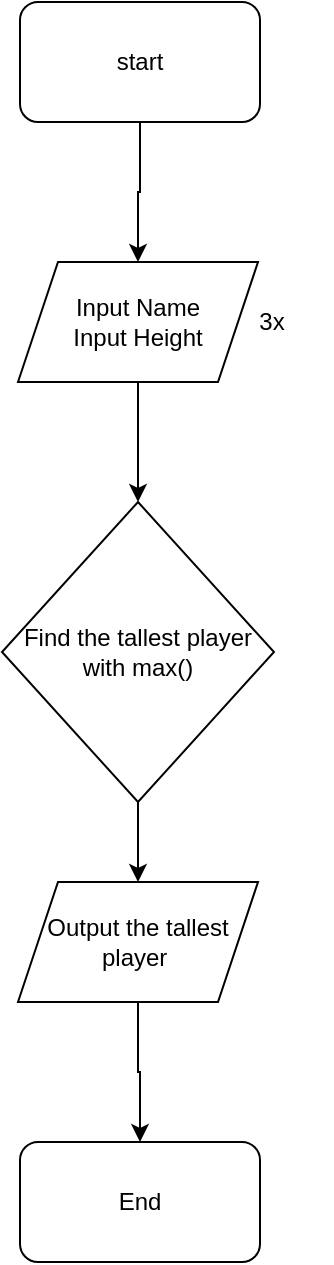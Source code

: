 <mxfile version="24.7.14">
  <diagram name="Страница-1" id="S0mMQqyAMBiGDCo-rot-">
    <mxGraphModel dx="1105" dy="635" grid="1" gridSize="10" guides="1" tooltips="1" connect="1" arrows="1" fold="1" page="1" pageScale="1" pageWidth="827" pageHeight="1169" math="0" shadow="0">
      <root>
        <mxCell id="0" />
        <mxCell id="1" parent="0" />
        <mxCell id="WpeUTH4BJ5jOMlnelxDK-50" style="edgeStyle=orthogonalEdgeStyle;rounded=0;orthogonalLoop=1;jettySize=auto;html=1;" edge="1" parent="1" source="WpeUTH4BJ5jOMlnelxDK-46" target="WpeUTH4BJ5jOMlnelxDK-48">
          <mxGeometry relative="1" as="geometry" />
        </mxCell>
        <mxCell id="WpeUTH4BJ5jOMlnelxDK-46" value="start" style="rounded=1;whiteSpace=wrap;html=1;" vertex="1" parent="1">
          <mxGeometry x="354" y="50" width="120" height="60" as="geometry" />
        </mxCell>
        <mxCell id="WpeUTH4BJ5jOMlnelxDK-53" style="edgeStyle=orthogonalEdgeStyle;rounded=0;orthogonalLoop=1;jettySize=auto;html=1;entryX=0.5;entryY=0;entryDx=0;entryDy=0;" edge="1" parent="1" source="WpeUTH4BJ5jOMlnelxDK-48" target="WpeUTH4BJ5jOMlnelxDK-52">
          <mxGeometry relative="1" as="geometry" />
        </mxCell>
        <mxCell id="WpeUTH4BJ5jOMlnelxDK-48" value="Input Name&lt;div&gt;Input Height&lt;/div&gt;" style="shape=parallelogram;perimeter=parallelogramPerimeter;whiteSpace=wrap;html=1;fixedSize=1;" vertex="1" parent="1">
          <mxGeometry x="353" y="180" width="120" height="60" as="geometry" />
        </mxCell>
        <mxCell id="WpeUTH4BJ5jOMlnelxDK-51" value="3x" style="text;html=1;align=center;verticalAlign=middle;whiteSpace=wrap;rounded=0;" vertex="1" parent="1">
          <mxGeometry x="450" y="195" width="60" height="30" as="geometry" />
        </mxCell>
        <mxCell id="WpeUTH4BJ5jOMlnelxDK-55" style="edgeStyle=orthogonalEdgeStyle;rounded=0;orthogonalLoop=1;jettySize=auto;html=1;" edge="1" parent="1" source="WpeUTH4BJ5jOMlnelxDK-52" target="WpeUTH4BJ5jOMlnelxDK-54">
          <mxGeometry relative="1" as="geometry" />
        </mxCell>
        <mxCell id="WpeUTH4BJ5jOMlnelxDK-52" value="Find the tallest player with max()" style="rhombus;whiteSpace=wrap;html=1;" vertex="1" parent="1">
          <mxGeometry x="345" y="300" width="136" height="150" as="geometry" />
        </mxCell>
        <mxCell id="WpeUTH4BJ5jOMlnelxDK-58" style="edgeStyle=orthogonalEdgeStyle;rounded=0;orthogonalLoop=1;jettySize=auto;html=1;" edge="1" parent="1" source="WpeUTH4BJ5jOMlnelxDK-54" target="WpeUTH4BJ5jOMlnelxDK-56">
          <mxGeometry relative="1" as="geometry" />
        </mxCell>
        <mxCell id="WpeUTH4BJ5jOMlnelxDK-54" value="Output the tallest player&amp;nbsp;" style="shape=parallelogram;perimeter=parallelogramPerimeter;whiteSpace=wrap;html=1;fixedSize=1;" vertex="1" parent="1">
          <mxGeometry x="353" y="490" width="120" height="60" as="geometry" />
        </mxCell>
        <mxCell id="WpeUTH4BJ5jOMlnelxDK-56" value="End" style="rounded=1;whiteSpace=wrap;html=1;" vertex="1" parent="1">
          <mxGeometry x="354" y="620" width="120" height="60" as="geometry" />
        </mxCell>
      </root>
    </mxGraphModel>
  </diagram>
</mxfile>
